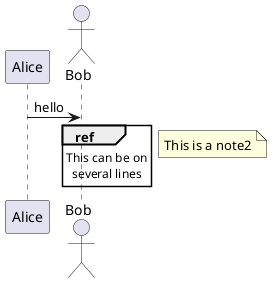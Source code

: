 {
  "sha1": "9k5wyu4g8gaa30lac4q862wjr0wyvgs",
  "insertion": {
    "when": "2024-05-30T20:48:21.702Z",
    "url": "https://github.com/plantuml/plantuml/issues/1382",
    "user": "plantuml@gmail.com"
  }
}
@startuml
participant Alice
actor Bob

Alice -> Bob : hello

ref over Bob
  This can be on
  several lines
end ref

note right: This is a note2
@enduml
